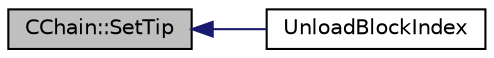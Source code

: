 digraph "CChain::SetTip"
{
  edge [fontname="Helvetica",fontsize="10",labelfontname="Helvetica",labelfontsize="10"];
  node [fontname="Helvetica",fontsize="10",shape=record];
  rankdir="LR";
  Node330 [label="CChain::SetTip",height=0.2,width=0.4,color="black", fillcolor="grey75", style="filled", fontcolor="black"];
  Node330 -> Node331 [dir="back",color="midnightblue",fontsize="10",style="solid",fontname="Helvetica"];
  Node331 [label="UnloadBlockIndex",height=0.2,width=0.4,color="black", fillcolor="white", style="filled",URL="$main_8h.html#ac98b87e479f71b7be2b990a10c4ebc2d",tooltip="Unload database information. "];
}
